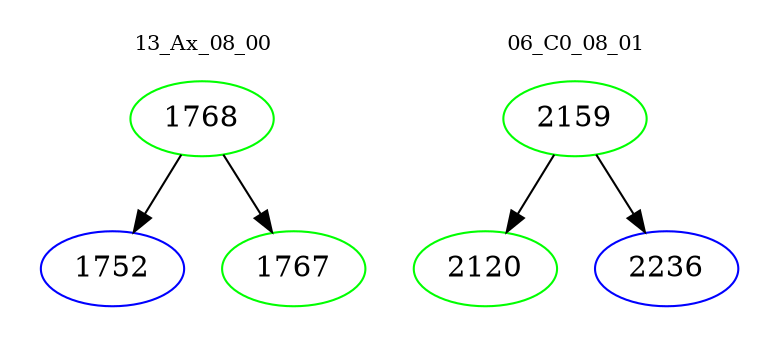 digraph{
subgraph cluster_0 {
color = white
label = "13_Ax_08_00";
fontsize=10;
T0_1768 [label="1768", color="green"]
T0_1768 -> T0_1752 [color="black"]
T0_1752 [label="1752", color="blue"]
T0_1768 -> T0_1767 [color="black"]
T0_1767 [label="1767", color="green"]
}
subgraph cluster_1 {
color = white
label = "06_C0_08_01";
fontsize=10;
T1_2159 [label="2159", color="green"]
T1_2159 -> T1_2120 [color="black"]
T1_2120 [label="2120", color="green"]
T1_2159 -> T1_2236 [color="black"]
T1_2236 [label="2236", color="blue"]
}
}
